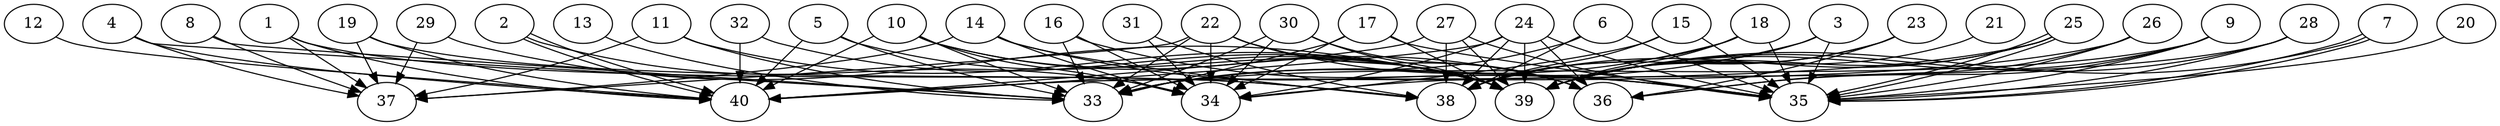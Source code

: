 // DAG (tier=3-complex, mode=data, n=40, ccr=0.529, fat=0.822, density=0.692, regular=0.331, jump=0.345, mindata=4194304, maxdata=33554432)
// DAG automatically generated by daggen at Sun Aug 24 16:33:35 2025
// /home/ermia/Project/Environments/daggen/bin/daggen --dot --ccr 0.529 --fat 0.822 --regular 0.331 --density 0.692 --jump 0.345 --mindata 4194304 --maxdata 33554432 -n 40 
digraph G {
  1 [size="152583602215276224", alpha="0.03", expect_size="76291801107638112"]
  1 -> 37 [size ="5649344975863808"]
  1 -> 38 [size ="5649344975863808"]
  1 -> 40 [size ="5649344975863808"]
  2 [size="160751912741866592", alpha="0.01", expect_size="80375956370933296"]
  2 -> 34 [size ="6305188621058048"]
  2 -> 40 [size ="6305188621058048"]
  2 -> 40 [size ="6305188621058048"]
  3 [size="113319400031419920", alpha="0.03", expect_size="56659700015709960"]
  3 -> 33 [size ="3814051159212032"]
  3 -> 35 [size ="3814051159212032"]
  3 -> 39 [size ="3814051159212032"]
  4 [size="2769442198272612499456", alpha="0.16", expect_size="1384721099136306249728"]
  4 -> 33 [size ="1577677349715968"]
  4 -> 37 [size ="1577677349715968"]
  4 -> 40 [size ="1577677349715968"]
  5 [size="7557155463400947449856", alpha="0.17", expect_size="3778577731700473724928"]
  5 -> 33 [size ="3080790913056768"]
  5 -> 39 [size ="3080790913056768"]
  5 -> 40 [size ="3080790913056768"]
  6 [size="1080551219546885888", alpha="0.19", expect_size="540275609773442944"]
  6 -> 33 [size ="1580439550558208"]
  6 -> 35 [size ="1580439550558208"]
  6 -> 38 [size ="1580439550558208"]
  7 [size="3136108870510855680", alpha="0.03", expect_size="1568054435255427840"]
  7 -> 35 [size ="1719947847794688"]
  7 -> 35 [size ="1719947847794688"]
  7 -> 39 [size ="1719947847794688"]
  8 [size="5541499117729553408", alpha="0.03", expect_size="2770749558864776704"]
  8 -> 33 [size ="2037266197250048"]
  8 -> 37 [size ="2037266197250048"]
  9 [size="2366032884508404736", alpha="0.00", expect_size="1183016442254202368"]
  9 -> 33 [size ="866260040548352"]
  9 -> 35 [size ="866260040548352"]
  9 -> 36 [size ="866260040548352"]
  9 -> 39 [size ="866260040548352"]
  10 [size="1674370322521259264", alpha="0.16", expect_size="837185161260629632"]
  10 -> 33 [size ="886494671667200"]
  10 -> 34 [size ="886494671667200"]
  10 -> 36 [size ="886494671667200"]
  10 -> 39 [size ="886494671667200"]
  10 -> 40 [size ="886494671667200"]
  11 [size="82309813997223600", alpha="0.06", expect_size="41154906998611800"]
  11 -> 33 [size ="8505852629614592"]
  11 -> 37 [size ="8505852629614592"]
  11 -> 39 [size ="8505852629614592"]
  12 [size="15630883266152984", alpha="0.12", expect_size="7815441633076492"]
  12 -> 40 [size ="261284679385088"]
  13 [size="4352300486277164032", alpha="0.04", expect_size="2176150243138582016"]
  13 -> 33 [size ="7107463413235712"]
  14 [size="31483012224712492", alpha="0.11", expect_size="15741506112356246"]
  14 -> 34 [size ="771162585956352"]
  14 -> 35 [size ="771162585956352"]
  14 -> 37 [size ="771162585956352"]
  14 -> 38 [size ="771162585956352"]
  15 [size="5248172709242640", alpha="0.11", expect_size="2624086354621320"]
  15 -> 34 [size ="502801117478912"]
  15 -> 35 [size ="502801117478912"]
  15 -> 38 [size ="502801117478912"]
  16 [size="201636448094105696", alpha="0.03", expect_size="100818224047052848"]
  16 -> 33 [size ="7726426392363008"]
  16 -> 34 [size ="7726426392363008"]
  16 -> 35 [size ="7726426392363008"]
  17 [size="9034223853358188", alpha="0.09", expect_size="4517111926679094"]
  17 -> 33 [size ="940411140964352"]
  17 -> 34 [size ="940411140964352"]
  17 -> 35 [size ="940411140964352"]
  17 -> 39 [size ="940411140964352"]
  18 [size="80797730772183664", alpha="0.12", expect_size="40398865386091832"]
  18 -> 33 [size ="3895690526720000"]
  18 -> 35 [size ="3895690526720000"]
  18 -> 38 [size ="3895690526720000"]
  18 -> 39 [size ="3895690526720000"]
  19 [size="1623248517257486139392", alpha="0.06", expect_size="811624258628743069696"]
  19 -> 37 [size ="1104960271941632"]
  19 -> 38 [size ="1104960271941632"]
  19 -> 40 [size ="1104960271941632"]
  20 [size="32367510950537092", alpha="0.00", expect_size="16183755475268546"]
  20 -> 35 [size ="509447285768192"]
  21 [size="8272961590835039", alpha="0.05", expect_size="4136480795417519"]
  21 -> 39 [size ="309586821120000"]
  22 [size="10901121304292274176", alpha="0.01", expect_size="5450560652146137088"]
  22 -> 33 [size ="7797363338903552"]
  22 -> 34 [size ="7797363338903552"]
  22 -> 35 [size ="7797363338903552"]
  22 -> 36 [size ="7797363338903552"]
  22 -> 37 [size ="7797363338903552"]
  22 -> 39 [size ="7797363338903552"]
  23 [size="72712604353401184", alpha="0.06", expect_size="36356302176700592"]
  23 -> 36 [size ="2047737864388608"]
  23 -> 38 [size ="2047737864388608"]
  23 -> 39 [size ="2047737864388608"]
  24 [size="7165829571102284800", alpha="0.01", expect_size="3582914785551142400"]
  24 -> 34 [size ="6318995095420928"]
  24 -> 35 [size ="6318995095420928"]
  24 -> 36 [size ="6318995095420928"]
  24 -> 38 [size ="6318995095420928"]
  24 -> 39 [size ="6318995095420928"]
  24 -> 40 [size ="6318995095420928"]
  25 [size="2587579449811255296", alpha="0.18", expect_size="1293789724905627648"]
  25 -> 35 [size ="1322069081980928"]
  25 -> 35 [size ="1322069081980928"]
  25 -> 38 [size ="1322069081980928"]
  25 -> 39 [size ="1322069081980928"]
  25 -> 40 [size ="1322069081980928"]
  26 [size="15833744643341887488", alpha="0.02", expect_size="7916872321670943744"]
  26 -> 35 [size ="6454632217837568"]
  26 -> 36 [size ="6454632217837568"]
  26 -> 40 [size ="6454632217837568"]
  27 [size="11464063331579639808", alpha="0.01", expect_size="5732031665789819904"]
  27 -> 35 [size ="8165283130769408"]
  27 -> 38 [size ="8165283130769408"]
  27 -> 39 [size ="8165283130769408"]
  27 -> 40 [size ="8165283130769408"]
  28 [size="3060812155783884046336", alpha="0.08", expect_size="1530406077891942023168"]
  28 -> 34 [size ="1686479650684928"]
  28 -> 35 [size ="1686479650684928"]
  28 -> 39 [size ="1686479650684928"]
  29 [size="10894652721843694206976", alpha="0.11", expect_size="5447326360921847103488"]
  29 -> 37 [size ="3931566094942208"]
  29 -> 39 [size ="3931566094942208"]
  30 [size="151224448494045440", alpha="0.01", expect_size="75612224247022720"]
  30 -> 33 [size ="4266384825516032"]
  30 -> 34 [size ="4266384825516032"]
  30 -> 36 [size ="4266384825516032"]
  30 -> 39 [size ="4266384825516032"]
  31 [size="145835968439478656", alpha="0.16", expect_size="72917984219739328"]
  31 -> 34 [size ="8714940152020992"]
  31 -> 38 [size ="8714940152020992"]
  32 [size="117341572647684144", alpha="0.14", expect_size="58670786323842072"]
  32 -> 39 [size ="2202593581334528"]
  32 -> 40 [size ="2202593581334528"]
  33 [size="2572014754728883712", alpha="0.05", expect_size="1286007377364441856"]
  34 [size="215406113125549735936", alpha="0.00", expect_size="107703056562774867968"]
  35 [size="5747458449118541824", alpha="0.16", expect_size="2873729224559270912"]
  36 [size="7300573228643790848", alpha="0.12", expect_size="3650286614321895424"]
  37 [size="139603765988728400", alpha="0.02", expect_size="69801882994364200"]
  38 [size="98567114696016144", alpha="0.08", expect_size="49283557348008072"]
  39 [size="25743034407572209664000", alpha="0.06", expect_size="12871517203786104832000"]
  40 [size="2245472562216622358528", alpha="0.14", expect_size="1122736281108311179264"]
}